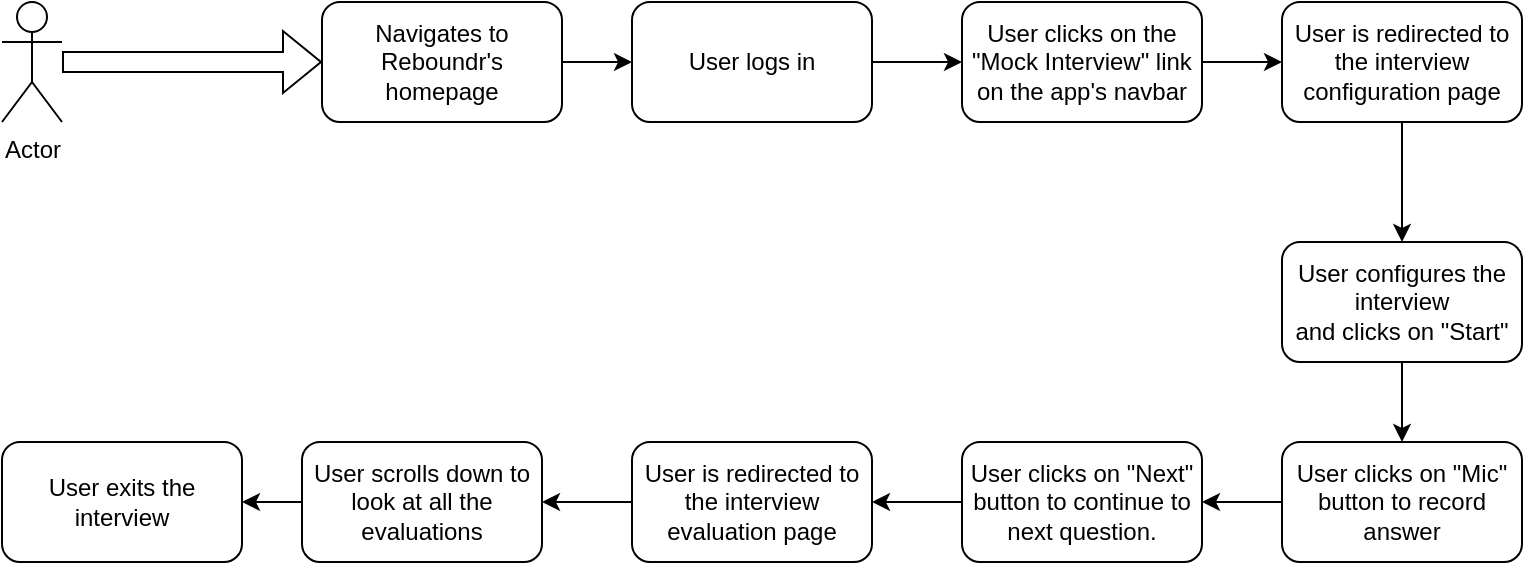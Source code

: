 <mxfile version="21.0.6" type="github">
  <diagram name="Page-1" id="bogNzPYOoFLCBacCzL5H">
    <mxGraphModel dx="2108" dy="1282" grid="1" gridSize="10" guides="1" tooltips="1" connect="1" arrows="1" fold="1" page="1" pageScale="1" pageWidth="850" pageHeight="1100" math="0" shadow="0">
      <root>
        <mxCell id="0" />
        <mxCell id="1" parent="0" />
        <mxCell id="ezZ92j0wQIy79cVgiJs7-1" value="Actor" style="shape=umlActor;verticalLabelPosition=bottom;verticalAlign=top;html=1;outlineConnect=0;" vertex="1" parent="1">
          <mxGeometry x="-10" y="330" width="30" height="60" as="geometry" />
        </mxCell>
        <mxCell id="ezZ92j0wQIy79cVgiJs7-6" style="edgeStyle=orthogonalEdgeStyle;rounded=0;orthogonalLoop=1;jettySize=auto;html=1;entryX=0;entryY=0.5;entryDx=0;entryDy=0;" edge="1" parent="1" source="ezZ92j0wQIy79cVgiJs7-2" target="ezZ92j0wQIy79cVgiJs7-3">
          <mxGeometry relative="1" as="geometry" />
        </mxCell>
        <mxCell id="ezZ92j0wQIy79cVgiJs7-2" value="Navigates to Reboundr&#39;s homepage" style="rounded=1;whiteSpace=wrap;html=1;" vertex="1" parent="1">
          <mxGeometry x="150" y="330" width="120" height="60" as="geometry" />
        </mxCell>
        <mxCell id="ezZ92j0wQIy79cVgiJs7-7" style="edgeStyle=orthogonalEdgeStyle;rounded=0;orthogonalLoop=1;jettySize=auto;html=1;entryX=0;entryY=0.5;entryDx=0;entryDy=0;" edge="1" parent="1" source="ezZ92j0wQIy79cVgiJs7-3" target="ezZ92j0wQIy79cVgiJs7-4">
          <mxGeometry relative="1" as="geometry" />
        </mxCell>
        <mxCell id="ezZ92j0wQIy79cVgiJs7-3" value="User logs in" style="rounded=1;whiteSpace=wrap;html=1;" vertex="1" parent="1">
          <mxGeometry x="305" y="330" width="120" height="60" as="geometry" />
        </mxCell>
        <mxCell id="ezZ92j0wQIy79cVgiJs7-8" style="edgeStyle=orthogonalEdgeStyle;rounded=0;orthogonalLoop=1;jettySize=auto;html=1;" edge="1" parent="1" source="ezZ92j0wQIy79cVgiJs7-4" target="ezZ92j0wQIy79cVgiJs7-5">
          <mxGeometry relative="1" as="geometry" />
        </mxCell>
        <mxCell id="ezZ92j0wQIy79cVgiJs7-4" value="User clicks on the &quot;Mock Interview&quot; link on the app&#39;s navbar" style="rounded=1;whiteSpace=wrap;html=1;" vertex="1" parent="1">
          <mxGeometry x="470" y="330" width="120" height="60" as="geometry" />
        </mxCell>
        <mxCell id="ezZ92j0wQIy79cVgiJs7-12" style="edgeStyle=orthogonalEdgeStyle;rounded=0;orthogonalLoop=1;jettySize=auto;html=1;entryX=0.5;entryY=0;entryDx=0;entryDy=0;" edge="1" parent="1" source="ezZ92j0wQIy79cVgiJs7-5" target="ezZ92j0wQIy79cVgiJs7-11">
          <mxGeometry relative="1" as="geometry" />
        </mxCell>
        <mxCell id="ezZ92j0wQIy79cVgiJs7-5" value="User is redirected to the interview configuration page" style="rounded=1;whiteSpace=wrap;html=1;" vertex="1" parent="1">
          <mxGeometry x="630" y="330" width="120" height="60" as="geometry" />
        </mxCell>
        <mxCell id="ezZ92j0wQIy79cVgiJs7-10" value="" style="shape=flexArrow;endArrow=classic;html=1;rounded=0;" edge="1" parent="1" source="ezZ92j0wQIy79cVgiJs7-1" target="ezZ92j0wQIy79cVgiJs7-2">
          <mxGeometry width="50" height="50" relative="1" as="geometry">
            <mxPoint x="110" y="360" as="sourcePoint" />
            <mxPoint x="130" y="230" as="targetPoint" />
          </mxGeometry>
        </mxCell>
        <mxCell id="ezZ92j0wQIy79cVgiJs7-13" style="edgeStyle=orthogonalEdgeStyle;rounded=0;orthogonalLoop=1;jettySize=auto;html=1;entryX=0.5;entryY=0;entryDx=0;entryDy=0;" edge="1" parent="1" source="ezZ92j0wQIy79cVgiJs7-11" target="ezZ92j0wQIy79cVgiJs7-14">
          <mxGeometry relative="1" as="geometry">
            <mxPoint x="690.0" y="580.0" as="targetPoint" />
          </mxGeometry>
        </mxCell>
        <mxCell id="ezZ92j0wQIy79cVgiJs7-11" value="User configures the interview&lt;br&gt;and clicks on &quot;Start&quot;" style="rounded=1;whiteSpace=wrap;html=1;" vertex="1" parent="1">
          <mxGeometry x="630" y="450" width="120" height="60" as="geometry" />
        </mxCell>
        <mxCell id="ezZ92j0wQIy79cVgiJs7-16" style="edgeStyle=orthogonalEdgeStyle;rounded=0;orthogonalLoop=1;jettySize=auto;html=1;entryX=1;entryY=0.5;entryDx=0;entryDy=0;" edge="1" parent="1" source="ezZ92j0wQIy79cVgiJs7-14" target="ezZ92j0wQIy79cVgiJs7-15">
          <mxGeometry relative="1" as="geometry" />
        </mxCell>
        <mxCell id="ezZ92j0wQIy79cVgiJs7-14" value="User clicks on &quot;Mic&quot; button to record answer" style="rounded=1;whiteSpace=wrap;html=1;" vertex="1" parent="1">
          <mxGeometry x="630" y="550" width="120" height="60" as="geometry" />
        </mxCell>
        <mxCell id="ezZ92j0wQIy79cVgiJs7-19" value="" style="edgeStyle=orthogonalEdgeStyle;rounded=0;orthogonalLoop=1;jettySize=auto;html=1;" edge="1" parent="1" source="ezZ92j0wQIy79cVgiJs7-15" target="ezZ92j0wQIy79cVgiJs7-18">
          <mxGeometry relative="1" as="geometry" />
        </mxCell>
        <mxCell id="ezZ92j0wQIy79cVgiJs7-15" value="User clicks on &quot;Next&quot; button to continue to next question." style="rounded=1;whiteSpace=wrap;html=1;" vertex="1" parent="1">
          <mxGeometry x="470" y="550" width="120" height="60" as="geometry" />
        </mxCell>
        <mxCell id="ezZ92j0wQIy79cVgiJs7-21" value="" style="edgeStyle=orthogonalEdgeStyle;rounded=0;orthogonalLoop=1;jettySize=auto;html=1;" edge="1" parent="1" source="ezZ92j0wQIy79cVgiJs7-18" target="ezZ92j0wQIy79cVgiJs7-20">
          <mxGeometry relative="1" as="geometry" />
        </mxCell>
        <mxCell id="ezZ92j0wQIy79cVgiJs7-18" value="User is redirected to the interview evaluation page" style="whiteSpace=wrap;html=1;rounded=1;" vertex="1" parent="1">
          <mxGeometry x="305" y="550" width="120" height="60" as="geometry" />
        </mxCell>
        <mxCell id="ezZ92j0wQIy79cVgiJs7-23" value="" style="edgeStyle=orthogonalEdgeStyle;rounded=0;orthogonalLoop=1;jettySize=auto;html=1;" edge="1" parent="1" source="ezZ92j0wQIy79cVgiJs7-20" target="ezZ92j0wQIy79cVgiJs7-22">
          <mxGeometry relative="1" as="geometry" />
        </mxCell>
        <mxCell id="ezZ92j0wQIy79cVgiJs7-20" value="User scrolls down to look at all the evaluations" style="whiteSpace=wrap;html=1;rounded=1;" vertex="1" parent="1">
          <mxGeometry x="140" y="550" width="120" height="60" as="geometry" />
        </mxCell>
        <mxCell id="ezZ92j0wQIy79cVgiJs7-22" value="User exits the interview" style="whiteSpace=wrap;html=1;rounded=1;" vertex="1" parent="1">
          <mxGeometry x="-10" y="550" width="120" height="60" as="geometry" />
        </mxCell>
      </root>
    </mxGraphModel>
  </diagram>
</mxfile>
